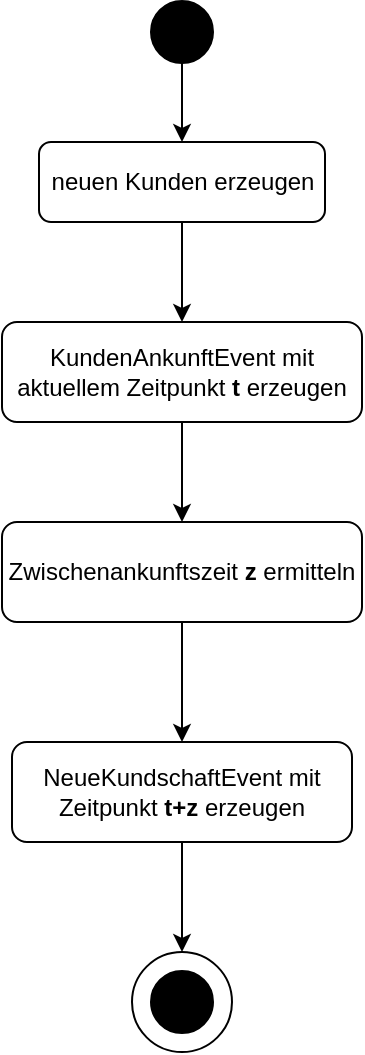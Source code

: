<mxfile version="14.5.1" type="device"><diagram id="C5RBs43oDa-KdzZeNtuy" name="Page-1"><mxGraphModel dx="2062" dy="1182" grid="1" gridSize="10" guides="1" tooltips="1" connect="1" arrows="1" fold="1" page="1" pageScale="1" pageWidth="827" pageHeight="1169" math="0" shadow="0"><root><mxCell id="WIyWlLk6GJQsqaUBKTNV-0"/><mxCell id="WIyWlLk6GJQsqaUBKTNV-1" parent="WIyWlLk6GJQsqaUBKTNV-0"/><mxCell id="A3rES9xY9W7kyofCWyey-5" style="edgeStyle=orthogonalEdgeStyle;rounded=0;orthogonalLoop=1;jettySize=auto;html=1;exitX=0.5;exitY=1;exitDx=0;exitDy=0;entryX=0.5;entryY=0;entryDx=0;entryDy=0;" parent="WIyWlLk6GJQsqaUBKTNV-1" source="WIyWlLk6GJQsqaUBKTNV-3" target="vgbfYtTI4QKBcBTGPT0l-0" edge="1"><mxGeometry relative="1" as="geometry"><mxPoint x="128" y="210" as="targetPoint"/></mxGeometry></mxCell><mxCell id="WIyWlLk6GJQsqaUBKTNV-3" value="neuen Kunden erzeugen" style="rounded=1;whiteSpace=wrap;html=1;fontSize=12;glass=0;strokeWidth=1;shadow=0;" parent="WIyWlLk6GJQsqaUBKTNV-1" vertex="1"><mxGeometry x="56.5" y="110" width="143" height="40" as="geometry"/></mxCell><mxCell id="6xsbT4bLozxqB8ij8C3q-2" style="edgeStyle=orthogonalEdgeStyle;rounded=0;orthogonalLoop=1;jettySize=auto;html=1;exitX=0.5;exitY=1;exitDx=0;exitDy=0;exitPerimeter=0;entryX=0.5;entryY=0;entryDx=0;entryDy=0;" parent="WIyWlLk6GJQsqaUBKTNV-1" source="A3rES9xY9W7kyofCWyey-0" target="WIyWlLk6GJQsqaUBKTNV-3" edge="1"><mxGeometry relative="1" as="geometry"/></mxCell><mxCell id="A3rES9xY9W7kyofCWyey-0" value="" style="strokeWidth=2;html=1;shape=mxgraph.flowchart.start_2;whiteSpace=wrap;fillColor=#000000;" parent="WIyWlLk6GJQsqaUBKTNV-1" vertex="1"><mxGeometry x="113" y="40" width="30" height="30" as="geometry"/></mxCell><mxCell id="A3rES9xY9W7kyofCWyey-15" style="edgeStyle=orthogonalEdgeStyle;rounded=0;orthogonalLoop=1;jettySize=auto;html=1;exitX=0.5;exitY=1;exitDx=0;exitDy=0;entryX=0.5;entryY=0;entryDx=0;entryDy=0;entryPerimeter=0;" parent="WIyWlLk6GJQsqaUBKTNV-1" source="A3rES9xY9W7kyofCWyey-10" target="A3rES9xY9W7kyofCWyey-14" edge="1"><mxGeometry relative="1" as="geometry"/></mxCell><mxCell id="A3rES9xY9W7kyofCWyey-10" value="NeueKundschaftEvent mit Zeitpunkt &lt;b&gt;t+z&lt;/b&gt; erzeugen" style="rounded=1;whiteSpace=wrap;html=1;fontSize=12;glass=0;strokeWidth=1;shadow=0;" parent="WIyWlLk6GJQsqaUBKTNV-1" vertex="1"><mxGeometry x="43" y="410" width="170" height="50" as="geometry"/></mxCell><mxCell id="A3rES9xY9W7kyofCWyey-13" value="" style="strokeWidth=2;html=1;shape=mxgraph.flowchart.start_2;whiteSpace=wrap;fillColor=#000000;" parent="WIyWlLk6GJQsqaUBKTNV-1" vertex="1"><mxGeometry x="113" y="525" width="30" height="30" as="geometry"/></mxCell><mxCell id="A3rES9xY9W7kyofCWyey-14" value="" style="strokeWidth=1;html=1;shape=mxgraph.flowchart.start_2;whiteSpace=wrap;fillColor=none;" parent="WIyWlLk6GJQsqaUBKTNV-1" vertex="1"><mxGeometry x="103" y="515" width="50" height="50" as="geometry"/></mxCell><mxCell id="vgbfYtTI4QKBcBTGPT0l-3" style="edgeStyle=orthogonalEdgeStyle;rounded=0;orthogonalLoop=1;jettySize=auto;html=1;exitX=0.5;exitY=1;exitDx=0;exitDy=0;entryX=0.5;entryY=0;entryDx=0;entryDy=0;" edge="1" parent="WIyWlLk6GJQsqaUBKTNV-1" source="vgbfYtTI4QKBcBTGPT0l-0" target="vgbfYtTI4QKBcBTGPT0l-1"><mxGeometry relative="1" as="geometry"/></mxCell><mxCell id="vgbfYtTI4QKBcBTGPT0l-0" value="KundenAnkunftEvent mit aktuellem Zeitpunkt &lt;b&gt;t&lt;/b&gt; erzeugen" style="rounded=1;whiteSpace=wrap;html=1;fontSize=12;glass=0;strokeWidth=1;shadow=0;" vertex="1" parent="WIyWlLk6GJQsqaUBKTNV-1"><mxGeometry x="38" y="200" width="180" height="50" as="geometry"/></mxCell><mxCell id="vgbfYtTI4QKBcBTGPT0l-2" style="edgeStyle=orthogonalEdgeStyle;rounded=0;orthogonalLoop=1;jettySize=auto;html=1;exitX=0.5;exitY=1;exitDx=0;exitDy=0;entryX=0.5;entryY=0;entryDx=0;entryDy=0;" edge="1" parent="WIyWlLk6GJQsqaUBKTNV-1" source="vgbfYtTI4QKBcBTGPT0l-1" target="A3rES9xY9W7kyofCWyey-10"><mxGeometry relative="1" as="geometry"/></mxCell><mxCell id="vgbfYtTI4QKBcBTGPT0l-1" value="Zwischenankunftszeit &lt;b&gt;z&lt;/b&gt; ermitteln" style="rounded=1;whiteSpace=wrap;html=1;fontSize=12;glass=0;strokeWidth=1;shadow=0;" vertex="1" parent="WIyWlLk6GJQsqaUBKTNV-1"><mxGeometry x="38" y="300" width="180" height="50" as="geometry"/></mxCell></root></mxGraphModel></diagram></mxfile>
